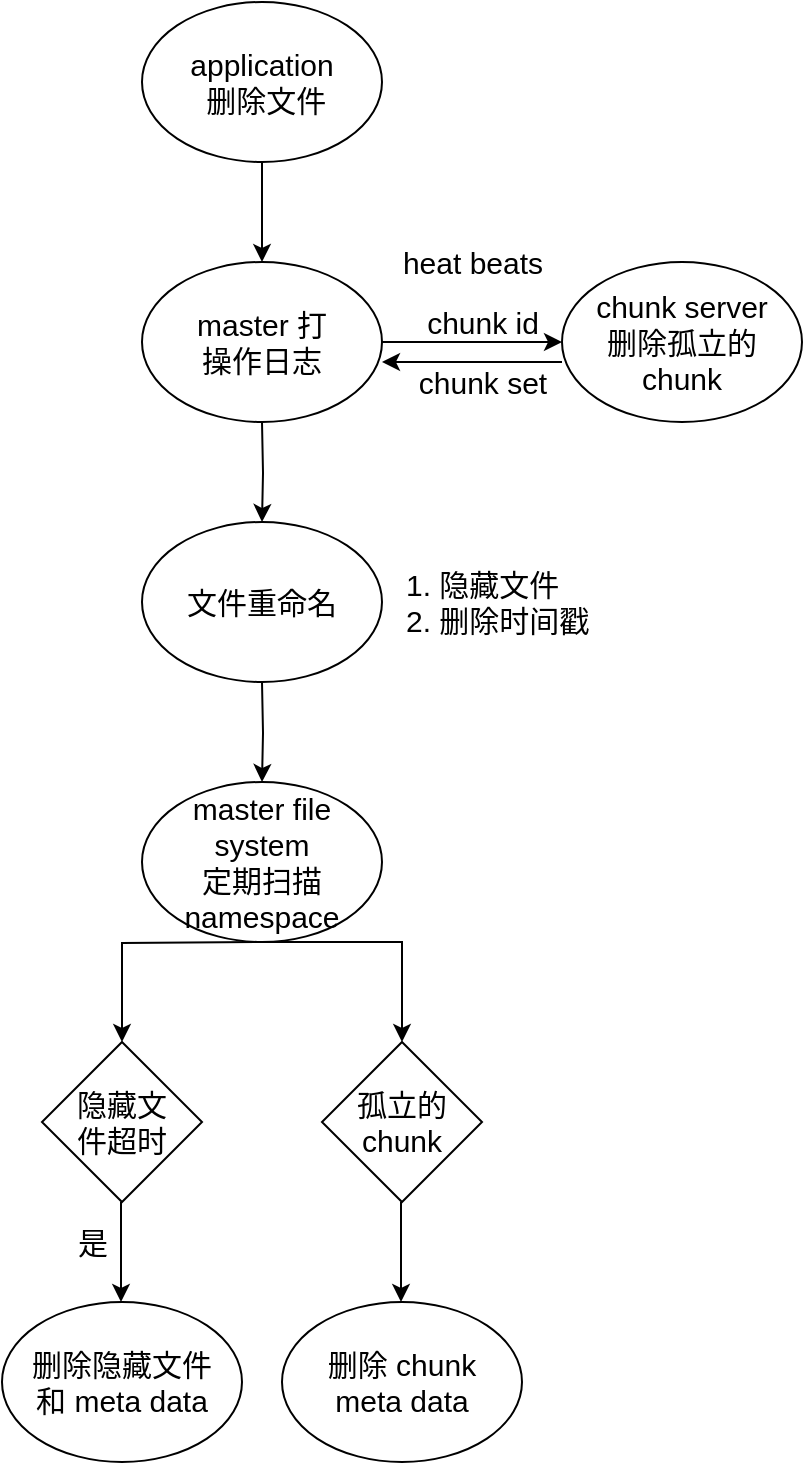<mxfile version="13.6.9" type="github">
  <diagram id="AAKAPAUA-LkE0o8C_zSf" name="Page-1">
    <mxGraphModel dx="1422" dy="745" grid="1" gridSize="10" guides="1" tooltips="1" connect="1" arrows="1" fold="1" page="1" pageScale="1" pageWidth="827" pageHeight="1169" math="0" shadow="0">
      <root>
        <mxCell id="0" />
        <mxCell id="1" parent="0" />
        <mxCell id="dv_IoOrrz4k9TK9aDi6h-3" value="" style="edgeStyle=orthogonalEdgeStyle;rounded=0;orthogonalLoop=1;jettySize=auto;html=1;" edge="1" parent="1" source="dv_IoOrrz4k9TK9aDi6h-1" target="dv_IoOrrz4k9TK9aDi6h-2">
          <mxGeometry relative="1" as="geometry" />
        </mxCell>
        <mxCell id="dv_IoOrrz4k9TK9aDi6h-1" value="&lt;font style=&quot;font-size: 15px&quot;&gt;application&lt;br&gt;&amp;nbsp;删除文件&lt;/font&gt;" style="ellipse;whiteSpace=wrap;html=1;" vertex="1" parent="1">
          <mxGeometry x="220" y="50" width="120" height="80" as="geometry" />
        </mxCell>
        <mxCell id="dv_IoOrrz4k9TK9aDi6h-20" value="" style="edgeStyle=orthogonalEdgeStyle;rounded=0;orthogonalLoop=1;jettySize=auto;html=1;" edge="1" parent="1" source="dv_IoOrrz4k9TK9aDi6h-2" target="dv_IoOrrz4k9TK9aDi6h-19">
          <mxGeometry relative="1" as="geometry" />
        </mxCell>
        <mxCell id="dv_IoOrrz4k9TK9aDi6h-2" value="&lt;font style=&quot;font-size: 15px&quot;&gt;master 打&lt;br&gt;操作日志&lt;/font&gt;" style="ellipse;whiteSpace=wrap;html=1;" vertex="1" parent="1">
          <mxGeometry x="220" y="180" width="120" height="80" as="geometry" />
        </mxCell>
        <mxCell id="dv_IoOrrz4k9TK9aDi6h-4" value="" style="edgeStyle=orthogonalEdgeStyle;rounded=0;orthogonalLoop=1;jettySize=auto;html=1;" edge="1" parent="1" target="dv_IoOrrz4k9TK9aDi6h-5">
          <mxGeometry relative="1" as="geometry">
            <mxPoint x="280" y="260" as="sourcePoint" />
          </mxGeometry>
        </mxCell>
        <mxCell id="dv_IoOrrz4k9TK9aDi6h-5" value="&lt;font style=&quot;font-size: 15px&quot;&gt;文件重命名&lt;/font&gt;" style="ellipse;whiteSpace=wrap;html=1;" vertex="1" parent="1">
          <mxGeometry x="220" y="310" width="120" height="80" as="geometry" />
        </mxCell>
        <mxCell id="dv_IoOrrz4k9TK9aDi6h-6" value="&lt;font style=&quot;font-size: 15px&quot;&gt;1. 隐藏文件&lt;br&gt;2. 删除时间戳&lt;/font&gt;" style="text;html=1;align=left;verticalAlign=middle;resizable=0;points=[];autosize=1;" vertex="1" parent="1">
          <mxGeometry x="350" y="330" width="110" height="40" as="geometry" />
        </mxCell>
        <mxCell id="dv_IoOrrz4k9TK9aDi6h-7" value="" style="edgeStyle=orthogonalEdgeStyle;rounded=0;orthogonalLoop=1;jettySize=auto;html=1;" edge="1" parent="1" target="dv_IoOrrz4k9TK9aDi6h-8">
          <mxGeometry relative="1" as="geometry">
            <mxPoint x="280" y="390" as="sourcePoint" />
          </mxGeometry>
        </mxCell>
        <mxCell id="dv_IoOrrz4k9TK9aDi6h-8" value="&lt;span style=&quot;font-size: 15px&quot;&gt;master file system&lt;br&gt;定期扫描 namespace&lt;/span&gt;" style="ellipse;whiteSpace=wrap;html=1;" vertex="1" parent="1">
          <mxGeometry x="220" y="440" width="120" height="80" as="geometry" />
        </mxCell>
        <mxCell id="dv_IoOrrz4k9TK9aDi6h-9" value="&lt;font style=&quot;font-size: 15px&quot;&gt;隐藏文&lt;br&gt;件超时&lt;br&gt;&lt;/font&gt;" style="rhombus;whiteSpace=wrap;html=1;" vertex="1" parent="1">
          <mxGeometry x="170" y="570" width="80" height="80" as="geometry" />
        </mxCell>
        <mxCell id="dv_IoOrrz4k9TK9aDi6h-11" value="" style="edgeStyle=orthogonalEdgeStyle;rounded=0;orthogonalLoop=1;jettySize=auto;html=1;entryX=0.5;entryY=0;entryDx=0;entryDy=0;" edge="1" parent="1" target="dv_IoOrrz4k9TK9aDi6h-9">
          <mxGeometry relative="1" as="geometry">
            <mxPoint x="279.5" y="520" as="sourcePoint" />
            <mxPoint x="279.5" y="570" as="targetPoint" />
          </mxGeometry>
        </mxCell>
        <mxCell id="dv_IoOrrz4k9TK9aDi6h-12" value="" style="edgeStyle=orthogonalEdgeStyle;rounded=0;orthogonalLoop=1;jettySize=auto;html=1;" edge="1" parent="1">
          <mxGeometry relative="1" as="geometry">
            <mxPoint x="209.5" y="650" as="sourcePoint" />
            <mxPoint x="209.5" y="700" as="targetPoint" />
          </mxGeometry>
        </mxCell>
        <mxCell id="dv_IoOrrz4k9TK9aDi6h-13" value="&lt;font style=&quot;font-size: 15px&quot;&gt;是&lt;/font&gt;" style="text;html=1;align=center;verticalAlign=middle;resizable=0;points=[];autosize=1;" vertex="1" parent="1">
          <mxGeometry x="180" y="660" width="30" height="20" as="geometry" />
        </mxCell>
        <mxCell id="dv_IoOrrz4k9TK9aDi6h-14" value="&lt;span style=&quot;font-size: 15px&quot;&gt;删除隐藏文件&lt;br&gt;和 meta data&lt;/span&gt;" style="ellipse;whiteSpace=wrap;html=1;" vertex="1" parent="1">
          <mxGeometry x="150" y="700" width="120" height="80" as="geometry" />
        </mxCell>
        <mxCell id="dv_IoOrrz4k9TK9aDi6h-15" value="&lt;span style=&quot;font-size: 15px&quot;&gt;孤立的chunk&lt;/span&gt;" style="rhombus;whiteSpace=wrap;html=1;" vertex="1" parent="1">
          <mxGeometry x="310" y="570" width="80" height="80" as="geometry" />
        </mxCell>
        <mxCell id="dv_IoOrrz4k9TK9aDi6h-16" value="" style="edgeStyle=orthogonalEdgeStyle;rounded=0;orthogonalLoop=1;jettySize=auto;html=1;entryX=0.5;entryY=0;entryDx=0;entryDy=0;exitX=0.5;exitY=1;exitDx=0;exitDy=0;" edge="1" parent="1" target="dv_IoOrrz4k9TK9aDi6h-15">
          <mxGeometry relative="1" as="geometry">
            <mxPoint x="270" y="520" as="sourcePoint" />
            <mxPoint x="340" y="570" as="targetPoint" />
            <Array as="points">
              <mxPoint x="350" y="520" />
            </Array>
          </mxGeometry>
        </mxCell>
        <mxCell id="dv_IoOrrz4k9TK9aDi6h-17" value="" style="edgeStyle=orthogonalEdgeStyle;rounded=0;orthogonalLoop=1;jettySize=auto;html=1;" edge="1" parent="1">
          <mxGeometry relative="1" as="geometry">
            <mxPoint x="349.5" y="650" as="sourcePoint" />
            <mxPoint x="349.5" y="700" as="targetPoint" />
          </mxGeometry>
        </mxCell>
        <mxCell id="dv_IoOrrz4k9TK9aDi6h-18" value="&lt;span style=&quot;font-size: 15px&quot;&gt;删除 chunk &lt;br&gt;meta data&lt;/span&gt;" style="ellipse;whiteSpace=wrap;html=1;" vertex="1" parent="1">
          <mxGeometry x="290" y="700" width="120" height="80" as="geometry" />
        </mxCell>
        <mxCell id="dv_IoOrrz4k9TK9aDi6h-19" value="&lt;span style=&quot;font-size: 15px&quot;&gt;chunk server&lt;br&gt;删除孤立的 chunk&lt;br&gt;&lt;/span&gt;" style="ellipse;whiteSpace=wrap;html=1;" vertex="1" parent="1">
          <mxGeometry x="430" y="180" width="120" height="80" as="geometry" />
        </mxCell>
        <mxCell id="dv_IoOrrz4k9TK9aDi6h-21" value="" style="edgeStyle=orthogonalEdgeStyle;rounded=0;orthogonalLoop=1;jettySize=auto;html=1;" edge="1" parent="1">
          <mxGeometry relative="1" as="geometry">
            <mxPoint x="430" y="230" as="sourcePoint" />
            <mxPoint x="340" y="230" as="targetPoint" />
          </mxGeometry>
        </mxCell>
        <mxCell id="dv_IoOrrz4k9TK9aDi6h-22" value="&lt;font style=&quot;font-size: 15px&quot;&gt;heat beats&lt;/font&gt;" style="text;html=1;align=center;verticalAlign=middle;resizable=0;points=[];autosize=1;" vertex="1" parent="1">
          <mxGeometry x="340" y="170" width="90" height="20" as="geometry" />
        </mxCell>
        <mxCell id="dv_IoOrrz4k9TK9aDi6h-23" value="&lt;font style=&quot;font-size: 15px&quot;&gt;chunk set&lt;/font&gt;" style="text;html=1;align=center;verticalAlign=middle;resizable=0;points=[];autosize=1;" vertex="1" parent="1">
          <mxGeometry x="350" y="230" width="80" height="20" as="geometry" />
        </mxCell>
        <mxCell id="dv_IoOrrz4k9TK9aDi6h-24" value="&lt;font style=&quot;font-size: 15px&quot;&gt;chunk id&lt;/font&gt;" style="text;html=1;align=center;verticalAlign=middle;resizable=0;points=[];autosize=1;" vertex="1" parent="1">
          <mxGeometry x="355" y="200" width="70" height="20" as="geometry" />
        </mxCell>
      </root>
    </mxGraphModel>
  </diagram>
</mxfile>
